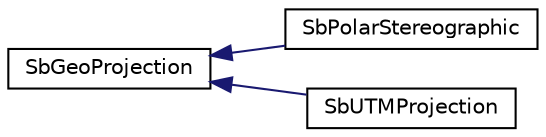 digraph "Graphical Class Hierarchy"
{
 // LATEX_PDF_SIZE
  edge [fontname="Helvetica",fontsize="10",labelfontname="Helvetica",labelfontsize="10"];
  node [fontname="Helvetica",fontsize="10",shape=record];
  rankdir="LR";
  Node0 [label="SbGeoProjection",height=0.2,width=0.4,color="black", fillcolor="white", style="filled",URL="$classSbGeoProjection.html",tooltip=" "];
  Node0 -> Node1 [dir="back",color="midnightblue",fontsize="10",style="solid",fontname="Helvetica"];
  Node1 [label="SbPolarStereographic",height=0.2,width=0.4,color="black", fillcolor="white", style="filled",URL="$classSbPolarStereographic.html",tooltip=" "];
  Node0 -> Node2 [dir="back",color="midnightblue",fontsize="10",style="solid",fontname="Helvetica"];
  Node2 [label="SbUTMProjection",height=0.2,width=0.4,color="black", fillcolor="white", style="filled",URL="$classSbUTMProjection.html",tooltip=" "];
}
